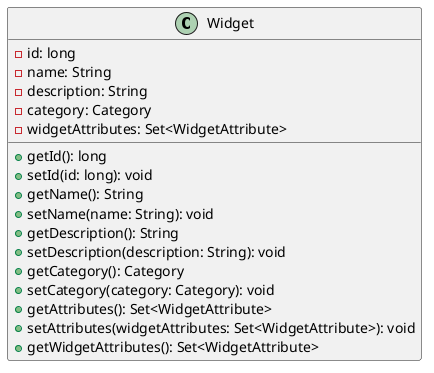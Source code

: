 @startuml
class Widget [[java:edu.sru.cpsc.webshopping.domain.widgets.Widget]] {
	-id: long
	-name: String
	-description: String
	-category: Category
	-widgetAttributes: Set<WidgetAttribute>
	+getId(): long
	+setId(id: long): void
	+getName(): String
	+setName(name: String): void
	+getDescription(): String
	+setDescription(description: String): void
	+getCategory(): Category
	+setCategory(category: Category): void
	+getAttributes(): Set<WidgetAttribute>
	+setAttributes(widgetAttributes: Set<WidgetAttribute>): void
	+getWidgetAttributes(): Set<WidgetAttribute>
}
@enduml